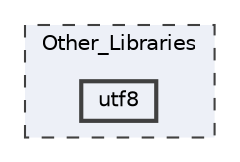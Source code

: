 digraph "Other_Libraries/utf8"
{
 // INTERACTIVE_SVG=YES
 // LATEX_PDF_SIZE
  bgcolor="transparent";
  edge [fontname=Helvetica,fontsize=10,labelfontname=Helvetica,labelfontsize=10];
  node [fontname=Helvetica,fontsize=10,shape=box,height=0.2,width=0.4];
  compound=true
  subgraph clusterdir_8ce3a8ee21fa8a209d228fabb47a61a6 {
    graph [ bgcolor="#edf0f7", pencolor="grey25", label="Other_Libraries", fontname=Helvetica,fontsize=10 style="filled,dashed", URL="dir_8ce3a8ee21fa8a209d228fabb47a61a6.html",tooltip=""]
  dir_bee834920fa75d66e167ca5a6bada965 [label="utf8", fillcolor="#edf0f7", color="grey25", style="filled,bold", URL="dir_bee834920fa75d66e167ca5a6bada965.html",tooltip=""];
  }
}

